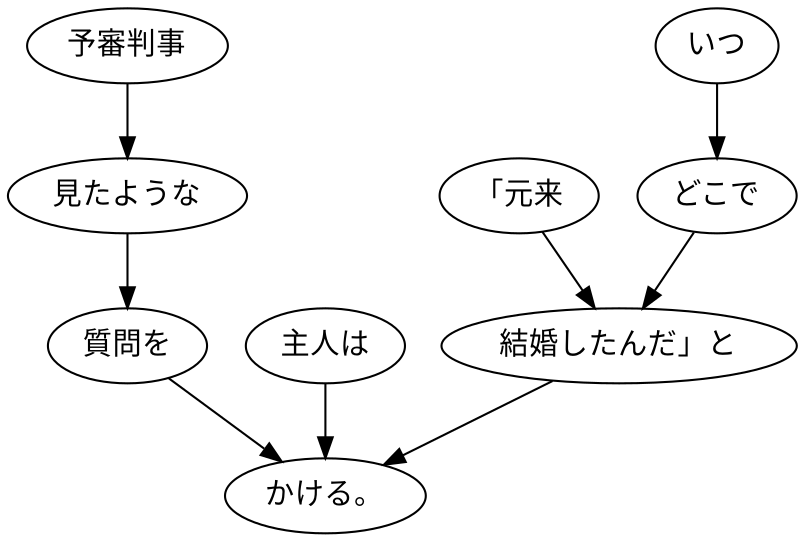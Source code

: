 digraph graph8422 {
	node0 [label="「元来"];
	node1 [label="いつ"];
	node2 [label="どこで"];
	node3 [label="結婚したんだ」と"];
	node4 [label="主人は"];
	node5 [label="予審判事"];
	node6 [label="見たような"];
	node7 [label="質問を"];
	node8 [label="かける。"];
	node0 -> node3;
	node1 -> node2;
	node2 -> node3;
	node3 -> node8;
	node4 -> node8;
	node5 -> node6;
	node6 -> node7;
	node7 -> node8;
}
